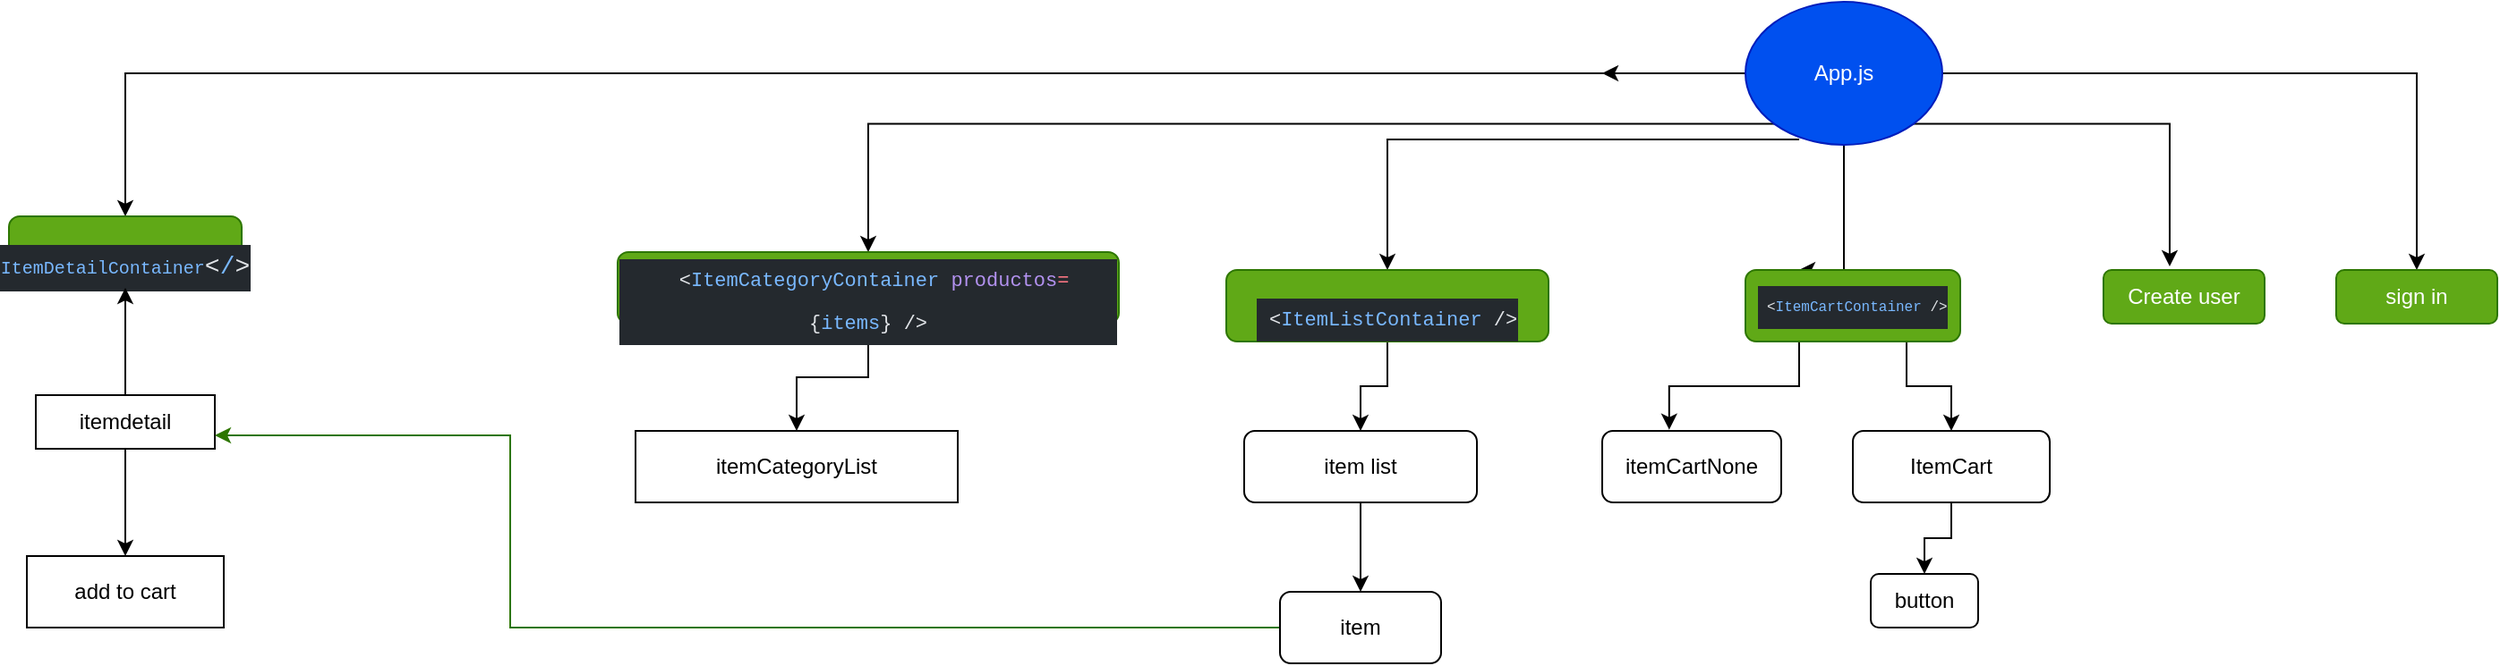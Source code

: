 <mxfile>
    <diagram id="GGzPRCeczOjjn3pMSblP" name="Page-1">
        <mxGraphModel dx="2153" dy="674" grid="1" gridSize="10" guides="1" tooltips="1" connect="1" arrows="1" fold="1" page="1" pageScale="1" pageWidth="850" pageHeight="1100" math="0" shadow="0">
            <root>
                <mxCell id="0"/>
                <mxCell id="1" parent="0"/>
                <mxCell id="10" style="edgeStyle=orthogonalEdgeStyle;rounded=0;orthogonalLoop=1;jettySize=auto;html=1;entryX=0.5;entryY=0;entryDx=0;entryDy=0;" parent="1" source="2" target="3" edge="1">
                    <mxGeometry relative="1" as="geometry"/>
                </mxCell>
                <mxCell id="12" value="" style="edgeStyle=orthogonalEdgeStyle;rounded=0;orthogonalLoop=1;jettySize=auto;html=1;" parent="1" source="2" edge="1">
                    <mxGeometry relative="1" as="geometry">
                        <mxPoint x="-130" y="80" as="targetPoint"/>
                    </mxGeometry>
                </mxCell>
                <mxCell id="14" value="" style="edgeStyle=orthogonalEdgeStyle;rounded=0;orthogonalLoop=1;jettySize=auto;html=1;entryX=0.25;entryY=0;entryDx=0;entryDy=0;" parent="1" source="2" target="7" edge="1">
                    <mxGeometry relative="1" as="geometry">
                        <Array as="points">
                            <mxPoint x="5" y="190"/>
                        </Array>
                    </mxGeometry>
                </mxCell>
                <mxCell id="17" style="edgeStyle=orthogonalEdgeStyle;rounded=0;orthogonalLoop=1;jettySize=auto;html=1;exitX=1;exitY=0;exitDx=0;exitDy=0;" parent="1" source="2" target="5" edge="1">
                    <mxGeometry relative="1" as="geometry"/>
                </mxCell>
                <mxCell id="18" style="edgeStyle=orthogonalEdgeStyle;rounded=0;orthogonalLoop=1;jettySize=auto;html=1;exitX=0.727;exitY=0.038;exitDx=0;exitDy=0;entryX=0.5;entryY=0;entryDx=0;entryDy=0;exitPerimeter=0;" parent="1" source="2" target="6" edge="1">
                    <mxGeometry relative="1" as="geometry"/>
                </mxCell>
                <mxCell id="19" style="edgeStyle=orthogonalEdgeStyle;rounded=0;orthogonalLoop=1;jettySize=auto;html=1;exitX=0;exitY=0;exitDx=0;exitDy=0;entryX=0.411;entryY=-0.067;entryDx=0;entryDy=0;entryPerimeter=0;" parent="1" source="2" target="8" edge="1">
                    <mxGeometry relative="1" as="geometry"/>
                </mxCell>
                <mxCell id="20" style="edgeStyle=orthogonalEdgeStyle;rounded=0;orthogonalLoop=1;jettySize=auto;html=1;exitX=0;exitY=0.5;exitDx=0;exitDy=0;entryX=0.5;entryY=0;entryDx=0;entryDy=0;" parent="1" source="2" target="9" edge="1">
                    <mxGeometry relative="1" as="geometry"/>
                </mxCell>
                <mxCell id="2" value="App.js" style="ellipse;whiteSpace=wrap;html=1;fillColor=#0050ef;strokeColor=#001DBC;fontColor=#ffffff;direction=west;" parent="1" vertex="1">
                    <mxGeometry x="-50" y="40" width="110" height="80" as="geometry"/>
                </mxCell>
                <mxCell id="3" value="&lt;font style=&quot;font-size: 14px&quot;&gt;&lt;br&gt;&lt;/font&gt;&lt;div style=&quot;color: rgb(225 , 228 , 232) ; background-color: rgb(36 , 41 , 46) ; font-family: &amp;#34;consolas&amp;#34; , &amp;#34;courier new&amp;#34; , monospace ; font-weight: normal ; line-height: 24px&quot;&gt;&lt;div&gt;&lt;font&gt;&lt;span style=&quot;color: rgb(121 , 184 , 255)&quot;&gt;&lt;font style=&quot;font-size: 10px&quot;&gt;ItemDetailContainer&lt;/font&gt;&lt;/span&gt;&lt;span style=&quot;font-size: 14px ; color: rgb(225 , 228 , 232)&quot;&gt;&amp;lt;&lt;/span&gt;&lt;span style=&quot;font-size: 14px ; color: rgb(121 , 184 , 255)&quot;&gt;/&lt;/span&gt;&lt;span style=&quot;font-size: 14px ; color: rgb(225 , 228 , 232)&quot;&gt;&amp;gt;&lt;/span&gt;&lt;/font&gt;&lt;/div&gt;&lt;/div&gt;" style="rounded=1;whiteSpace=wrap;html=1;fillColor=#60a917;strokeColor=#2D7600;fontColor=#ffffff;" parent="1" vertex="1">
                    <mxGeometry x="-1020" y="160" width="130" height="40" as="geometry"/>
                </mxCell>
                <mxCell id="27" style="edgeStyle=orthogonalEdgeStyle;rounded=0;orthogonalLoop=1;jettySize=auto;html=1;exitX=0.5;exitY=1;exitDx=0;exitDy=0;entryX=0.5;entryY=0;entryDx=0;entryDy=0;" parent="1" source="5" target="26" edge="1">
                    <mxGeometry relative="1" as="geometry"/>
                </mxCell>
                <mxCell id="5" value="&lt;font style=&quot;font-size: 11px&quot;&gt;&lt;br&gt;&lt;br&gt;&lt;/font&gt;&lt;div style=&quot;color: rgb(225 , 228 , 232) ; background-color: rgb(36 , 41 , 46) ; font-family: &amp;#34;consolas&amp;#34; , &amp;#34;courier new&amp;#34; , monospace ; font-weight: normal ; line-height: 24px ; font-size: 11px&quot;&gt;&lt;div&gt;&lt;font style=&quot;font-size: 11px&quot;&gt;&lt;span style=&quot;color: #e1e4e8&quot;&gt;&amp;nbsp;&amp;lt;&lt;/span&gt;&lt;span style=&quot;color: #79b8ff&quot;&gt;ItemCategoryContainer&lt;/span&gt;&lt;span style=&quot;color: #e1e4e8&quot;&gt;&amp;nbsp;&lt;/span&gt;&lt;span style=&quot;color: #b392f0&quot;&gt;productos&lt;/span&gt;&lt;span style=&quot;color: #f97583&quot;&gt;=&lt;/span&gt;&lt;span style=&quot;color: #e1e4e8&quot;&gt;{&lt;/span&gt;&lt;span style=&quot;color: #79b8ff&quot;&gt;items&lt;/span&gt;&lt;span style=&quot;color: #e1e4e8&quot;&gt;}&amp;nbsp;&lt;/span&gt;&lt;span style=&quot;color: #e1e4e8&quot;&gt;/&amp;gt;&lt;/span&gt;&lt;/font&gt;&lt;/div&gt;&lt;/div&gt;&lt;font style=&quot;font-size: 11px&quot;&gt;&lt;br&gt;&lt;/font&gt;" style="rounded=1;whiteSpace=wrap;html=1;fillColor=#60a917;strokeColor=#2D7600;fontColor=#ffffff;" parent="1" vertex="1">
                    <mxGeometry x="-680" y="180" width="280" height="40" as="geometry"/>
                </mxCell>
                <mxCell id="30" style="edgeStyle=orthogonalEdgeStyle;rounded=0;orthogonalLoop=1;jettySize=auto;html=1;exitX=0.5;exitY=1;exitDx=0;exitDy=0;" parent="1" source="6" target="28" edge="1">
                    <mxGeometry relative="1" as="geometry"/>
                </mxCell>
                <mxCell id="6" value="&lt;br&gt;&lt;br&gt;&lt;div style=&quot;color: rgb(225 , 228 , 232) ; background-color: rgb(36 , 41 , 46) ; font-family: &amp;#34;consolas&amp;#34; , &amp;#34;courier new&amp;#34; , monospace ; font-weight: normal ; line-height: 24px ; font-size: 11px&quot;&gt;&lt;div&gt;&lt;span style=&quot;color: #e1e4e8&quot;&gt;&amp;nbsp;&amp;lt;&lt;/span&gt;&lt;span style=&quot;color: #79b8ff&quot;&gt;ItemListContainer&lt;/span&gt;&lt;span style=&quot;color: #e1e4e8&quot;&gt;&amp;nbsp;&lt;/span&gt;&lt;span style=&quot;color: #e1e4e8&quot;&gt;/&amp;gt;&lt;/span&gt;&lt;/div&gt;&lt;/div&gt;&lt;br&gt;" style="rounded=1;whiteSpace=wrap;html=1;fillColor=#60a917;strokeColor=#2D7600;fontColor=#ffffff;" parent="1" vertex="1">
                    <mxGeometry x="-340" y="190" width="180" height="40" as="geometry"/>
                </mxCell>
                <mxCell id="35" style="edgeStyle=orthogonalEdgeStyle;rounded=0;orthogonalLoop=1;jettySize=auto;html=1;exitX=0.25;exitY=1;exitDx=0;exitDy=0;entryX=0.374;entryY=-0.017;entryDx=0;entryDy=0;entryPerimeter=0;" parent="1" source="7" target="33" edge="1">
                    <mxGeometry relative="1" as="geometry"/>
                </mxCell>
                <mxCell id="36" style="edgeStyle=orthogonalEdgeStyle;rounded=0;orthogonalLoop=1;jettySize=auto;html=1;exitX=0.75;exitY=1;exitDx=0;exitDy=0;entryX=0.5;entryY=0;entryDx=0;entryDy=0;" parent="1" source="7" target="34" edge="1">
                    <mxGeometry relative="1" as="geometry"/>
                </mxCell>
                <mxCell id="7" value="&lt;div style=&quot;color: rgb(225 , 228 , 232) ; background-color: rgb(36 , 41 , 46) ; font-family: &amp;#34;consolas&amp;#34; , &amp;#34;courier new&amp;#34; , monospace ; line-height: 24px ; font-size: 8px&quot;&gt;&amp;nbsp;&amp;lt;&lt;span style=&quot;color: #79b8ff&quot;&gt;ItemCartContainer&lt;/span&gt;&amp;nbsp;/&amp;gt;&lt;/div&gt;" style="rounded=1;whiteSpace=wrap;html=1;fillColor=#60a917;strokeColor=#2D7600;fontColor=#ffffff;" parent="1" vertex="1">
                    <mxGeometry x="-50" y="190" width="120" height="40" as="geometry"/>
                </mxCell>
                <mxCell id="8" value="Create user" style="rounded=1;whiteSpace=wrap;html=1;fillColor=#60a917;strokeColor=#2D7600;fontColor=#ffffff;" parent="1" vertex="1">
                    <mxGeometry x="150" y="190" width="90" height="30" as="geometry"/>
                </mxCell>
                <mxCell id="9" value="sign in" style="rounded=1;whiteSpace=wrap;html=1;fillColor=#60a917;strokeColor=#2D7600;fontColor=#ffffff;" parent="1" vertex="1">
                    <mxGeometry x="280" y="190" width="90" height="30" as="geometry"/>
                </mxCell>
                <mxCell id="24" style="edgeStyle=orthogonalEdgeStyle;rounded=0;orthogonalLoop=1;jettySize=auto;html=1;exitX=0.5;exitY=0;exitDx=0;exitDy=0;" parent="1" source="22" target="3" edge="1">
                    <mxGeometry relative="1" as="geometry"/>
                </mxCell>
                <mxCell id="25" style="edgeStyle=orthogonalEdgeStyle;rounded=0;orthogonalLoop=1;jettySize=auto;html=1;exitX=0.5;exitY=1;exitDx=0;exitDy=0;" parent="1" source="22" target="23" edge="1">
                    <mxGeometry relative="1" as="geometry"/>
                </mxCell>
                <mxCell id="22" value="itemdetail" style="rounded=0;whiteSpace=wrap;html=1;" parent="1" vertex="1">
                    <mxGeometry x="-1005" y="260" width="100" height="30" as="geometry"/>
                </mxCell>
                <mxCell id="23" value="add to cart&lt;br&gt;" style="rounded=0;whiteSpace=wrap;html=1;" parent="1" vertex="1">
                    <mxGeometry x="-1010" y="350" width="110" height="40" as="geometry"/>
                </mxCell>
                <mxCell id="26" value="itemCategoryList" style="rounded=0;whiteSpace=wrap;html=1;" parent="1" vertex="1">
                    <mxGeometry x="-670" y="280" width="180" height="40" as="geometry"/>
                </mxCell>
                <mxCell id="32" style="edgeStyle=orthogonalEdgeStyle;rounded=0;orthogonalLoop=1;jettySize=auto;html=1;exitX=0.5;exitY=1;exitDx=0;exitDy=0;entryX=0.5;entryY=0;entryDx=0;entryDy=0;" parent="1" source="28" target="31" edge="1">
                    <mxGeometry relative="1" as="geometry"/>
                </mxCell>
                <mxCell id="28" value="item list" style="rounded=1;whiteSpace=wrap;html=1;" parent="1" vertex="1">
                    <mxGeometry x="-330" y="280" width="130" height="40" as="geometry"/>
                </mxCell>
                <mxCell id="40" style="edgeStyle=orthogonalEdgeStyle;rounded=0;orthogonalLoop=1;jettySize=auto;html=1;exitX=0;exitY=0.5;exitDx=0;exitDy=0;entryX=1;entryY=0.75;entryDx=0;entryDy=0;fillColor=#60a917;strokeColor=#2D7600;fontFamily=Helvetica;" parent="1" source="31" target="22" edge="1">
                    <mxGeometry relative="1" as="geometry">
                        <mxPoint x="-800" y="290" as="targetPoint"/>
                        <Array as="points">
                            <mxPoint x="-740" y="390"/>
                            <mxPoint x="-740" y="283"/>
                        </Array>
                    </mxGeometry>
                </mxCell>
                <mxCell id="31" value="item" style="rounded=1;whiteSpace=wrap;html=1;" parent="1" vertex="1">
                    <mxGeometry x="-310" y="370" width="90" height="40" as="geometry"/>
                </mxCell>
                <mxCell id="33" value="itemCartNone" style="rounded=1;whiteSpace=wrap;html=1;" parent="1" vertex="1">
                    <mxGeometry x="-130" y="280" width="100" height="40" as="geometry"/>
                </mxCell>
                <mxCell id="39" style="edgeStyle=orthogonalEdgeStyle;rounded=0;orthogonalLoop=1;jettySize=auto;html=1;exitX=0.5;exitY=1;exitDx=0;exitDy=0;entryX=0.5;entryY=0;entryDx=0;entryDy=0;" parent="1" source="34" target="37" edge="1">
                    <mxGeometry relative="1" as="geometry"/>
                </mxCell>
                <mxCell id="34" value="ItemCart" style="rounded=1;whiteSpace=wrap;html=1;" parent="1" vertex="1">
                    <mxGeometry x="10" y="280" width="110" height="40" as="geometry"/>
                </mxCell>
                <mxCell id="37" value="button" style="rounded=1;whiteSpace=wrap;html=1;" parent="1" vertex="1">
                    <mxGeometry x="20" y="360" width="60" height="30" as="geometry"/>
                </mxCell>
            </root>
        </mxGraphModel>
    </diagram>
</mxfile>